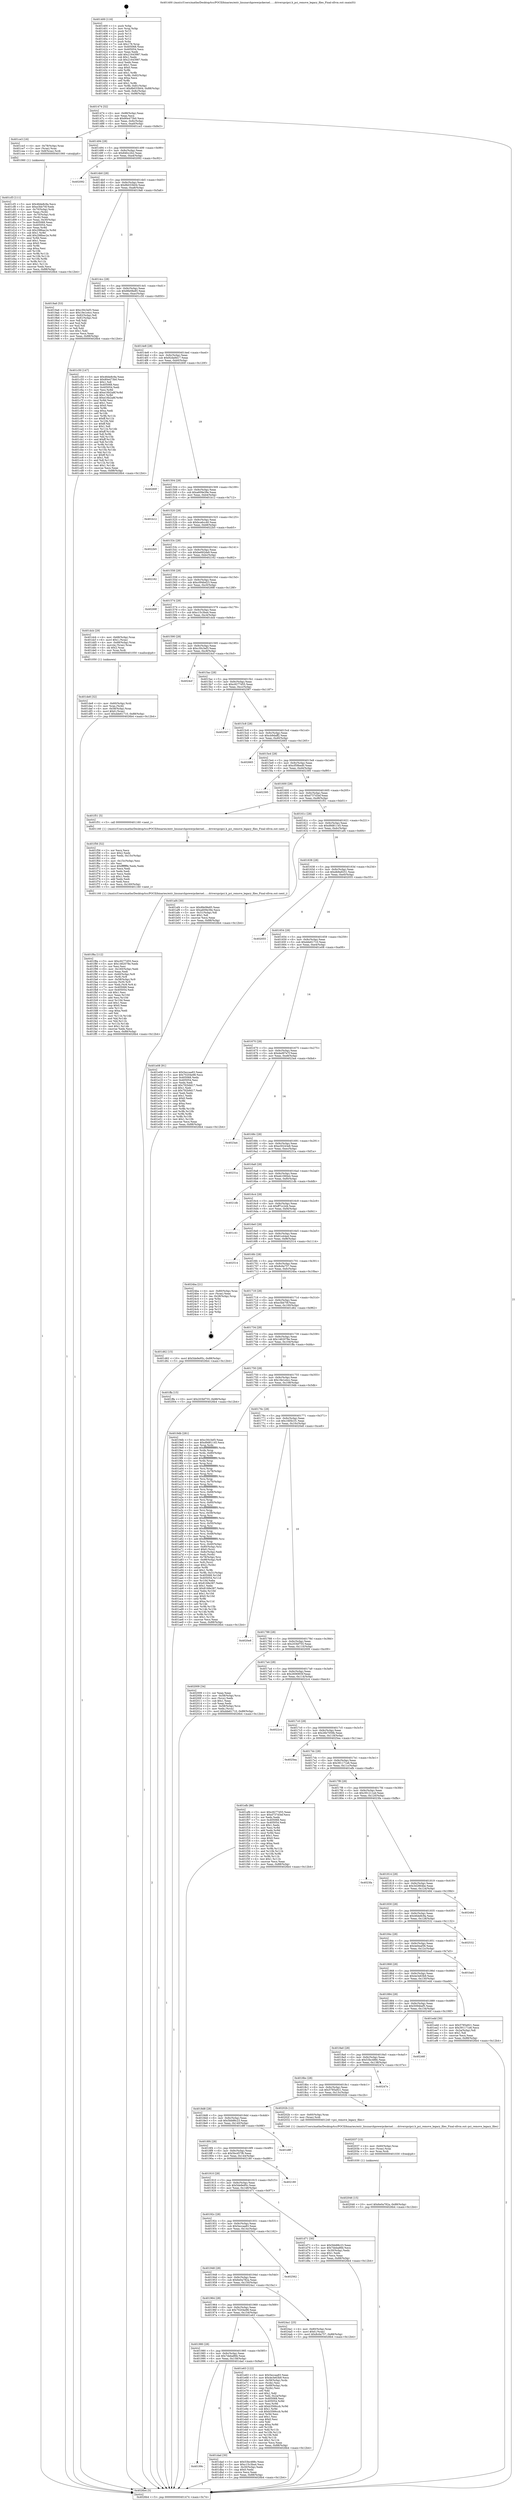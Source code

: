 digraph "0x401400" {
  label = "0x401400 (/mnt/c/Users/mathe/Desktop/tcc/POCII/binaries/extr_linuxarchpowerpckernel......driverspcipci.h_pci_remove_legacy_files_Final-ollvm.out::main(0))"
  labelloc = "t"
  node[shape=record]

  Entry [label="",width=0.3,height=0.3,shape=circle,fillcolor=black,style=filled]
  "0x401474" [label="{
     0x401474 [32]\l
     | [instrs]\l
     &nbsp;&nbsp;0x401474 \<+6\>: mov -0x88(%rbp),%eax\l
     &nbsp;&nbsp;0x40147a \<+2\>: mov %eax,%ecx\l
     &nbsp;&nbsp;0x40147c \<+6\>: sub $0x80e473b0,%ecx\l
     &nbsp;&nbsp;0x401482 \<+6\>: mov %eax,-0x9c(%rbp)\l
     &nbsp;&nbsp;0x401488 \<+6\>: mov %ecx,-0xa0(%rbp)\l
     &nbsp;&nbsp;0x40148e \<+6\>: je 0000000000401ce3 \<main+0x8e3\>\l
  }"]
  "0x401ce3" [label="{
     0x401ce3 [16]\l
     | [instrs]\l
     &nbsp;&nbsp;0x401ce3 \<+4\>: mov -0x78(%rbp),%rax\l
     &nbsp;&nbsp;0x401ce7 \<+3\>: mov (%rax),%rax\l
     &nbsp;&nbsp;0x401cea \<+4\>: mov 0x8(%rax),%rdi\l
     &nbsp;&nbsp;0x401cee \<+5\>: call 0000000000401060 \<atoi@plt\>\l
     | [calls]\l
     &nbsp;&nbsp;0x401060 \{1\} (unknown)\l
  }"]
  "0x401494" [label="{
     0x401494 [28]\l
     | [instrs]\l
     &nbsp;&nbsp;0x401494 \<+5\>: jmp 0000000000401499 \<main+0x99\>\l
     &nbsp;&nbsp;0x401499 \<+6\>: mov -0x9c(%rbp),%eax\l
     &nbsp;&nbsp;0x40149f \<+5\>: sub $0x84fcc2b2,%eax\l
     &nbsp;&nbsp;0x4014a4 \<+6\>: mov %eax,-0xa4(%rbp)\l
     &nbsp;&nbsp;0x4014aa \<+6\>: je 0000000000402092 \<main+0xc92\>\l
  }"]
  Exit [label="",width=0.3,height=0.3,shape=circle,fillcolor=black,style=filled,peripheries=2]
  "0x402092" [label="{
     0x402092\l
  }", style=dashed]
  "0x4014b0" [label="{
     0x4014b0 [28]\l
     | [instrs]\l
     &nbsp;&nbsp;0x4014b0 \<+5\>: jmp 00000000004014b5 \<main+0xb5\>\l
     &nbsp;&nbsp;0x4014b5 \<+6\>: mov -0x9c(%rbp),%eax\l
     &nbsp;&nbsp;0x4014bb \<+5\>: sub $0x8b033b04,%eax\l
     &nbsp;&nbsp;0x4014c0 \<+6\>: mov %eax,-0xa8(%rbp)\l
     &nbsp;&nbsp;0x4014c6 \<+6\>: je 00000000004019a6 \<main+0x5a6\>\l
  }"]
  "0x402046" [label="{
     0x402046 [15]\l
     | [instrs]\l
     &nbsp;&nbsp;0x402046 \<+10\>: movl $0x6e0a782a,-0x88(%rbp)\l
     &nbsp;&nbsp;0x402050 \<+5\>: jmp 00000000004026b4 \<main+0x12b4\>\l
  }"]
  "0x4019a6" [label="{
     0x4019a6 [53]\l
     | [instrs]\l
     &nbsp;&nbsp;0x4019a6 \<+5\>: mov $0xc30c3ef3,%eax\l
     &nbsp;&nbsp;0x4019ab \<+5\>: mov $0x19e1e4cc,%ecx\l
     &nbsp;&nbsp;0x4019b0 \<+6\>: mov -0x82(%rbp),%dl\l
     &nbsp;&nbsp;0x4019b6 \<+7\>: mov -0x81(%rbp),%sil\l
     &nbsp;&nbsp;0x4019bd \<+3\>: mov %dl,%dil\l
     &nbsp;&nbsp;0x4019c0 \<+3\>: and %sil,%dil\l
     &nbsp;&nbsp;0x4019c3 \<+3\>: xor %sil,%dl\l
     &nbsp;&nbsp;0x4019c6 \<+3\>: or %dl,%dil\l
     &nbsp;&nbsp;0x4019c9 \<+4\>: test $0x1,%dil\l
     &nbsp;&nbsp;0x4019cd \<+3\>: cmovne %ecx,%eax\l
     &nbsp;&nbsp;0x4019d0 \<+6\>: mov %eax,-0x88(%rbp)\l
     &nbsp;&nbsp;0x4019d6 \<+5\>: jmp 00000000004026b4 \<main+0x12b4\>\l
  }"]
  "0x4014cc" [label="{
     0x4014cc [28]\l
     | [instrs]\l
     &nbsp;&nbsp;0x4014cc \<+5\>: jmp 00000000004014d1 \<main+0xd1\>\l
     &nbsp;&nbsp;0x4014d1 \<+6\>: mov -0x9c(%rbp),%eax\l
     &nbsp;&nbsp;0x4014d7 \<+5\>: sub $0x8fe08e85,%eax\l
     &nbsp;&nbsp;0x4014dc \<+6\>: mov %eax,-0xac(%rbp)\l
     &nbsp;&nbsp;0x4014e2 \<+6\>: je 0000000000401c50 \<main+0x850\>\l
  }"]
  "0x4026b4" [label="{
     0x4026b4 [5]\l
     | [instrs]\l
     &nbsp;&nbsp;0x4026b4 \<+5\>: jmp 0000000000401474 \<main+0x74\>\l
  }"]
  "0x401400" [label="{
     0x401400 [116]\l
     | [instrs]\l
     &nbsp;&nbsp;0x401400 \<+1\>: push %rbp\l
     &nbsp;&nbsp;0x401401 \<+3\>: mov %rsp,%rbp\l
     &nbsp;&nbsp;0x401404 \<+2\>: push %r15\l
     &nbsp;&nbsp;0x401406 \<+2\>: push %r14\l
     &nbsp;&nbsp;0x401408 \<+2\>: push %r13\l
     &nbsp;&nbsp;0x40140a \<+2\>: push %r12\l
     &nbsp;&nbsp;0x40140c \<+1\>: push %rbx\l
     &nbsp;&nbsp;0x40140d \<+7\>: sub $0x178,%rsp\l
     &nbsp;&nbsp;0x401414 \<+7\>: mov 0x405068,%eax\l
     &nbsp;&nbsp;0x40141b \<+7\>: mov 0x405054,%ecx\l
     &nbsp;&nbsp;0x401422 \<+2\>: mov %eax,%edx\l
     &nbsp;&nbsp;0x401424 \<+6\>: add $0x21643987,%edx\l
     &nbsp;&nbsp;0x40142a \<+3\>: sub $0x1,%edx\l
     &nbsp;&nbsp;0x40142d \<+6\>: sub $0x21643987,%edx\l
     &nbsp;&nbsp;0x401433 \<+3\>: imul %edx,%eax\l
     &nbsp;&nbsp;0x401436 \<+3\>: and $0x1,%eax\l
     &nbsp;&nbsp;0x401439 \<+3\>: cmp $0x0,%eax\l
     &nbsp;&nbsp;0x40143c \<+4\>: sete %r8b\l
     &nbsp;&nbsp;0x401440 \<+4\>: and $0x1,%r8b\l
     &nbsp;&nbsp;0x401444 \<+7\>: mov %r8b,-0x82(%rbp)\l
     &nbsp;&nbsp;0x40144b \<+3\>: cmp $0xa,%ecx\l
     &nbsp;&nbsp;0x40144e \<+4\>: setl %r8b\l
     &nbsp;&nbsp;0x401452 \<+4\>: and $0x1,%r8b\l
     &nbsp;&nbsp;0x401456 \<+7\>: mov %r8b,-0x81(%rbp)\l
     &nbsp;&nbsp;0x40145d \<+10\>: movl $0x8b033b04,-0x88(%rbp)\l
     &nbsp;&nbsp;0x401467 \<+6\>: mov %edi,-0x8c(%rbp)\l
     &nbsp;&nbsp;0x40146d \<+7\>: mov %rsi,-0x98(%rbp)\l
  }"]
  "0x402037" [label="{
     0x402037 [15]\l
     | [instrs]\l
     &nbsp;&nbsp;0x402037 \<+4\>: mov -0x60(%rbp),%rax\l
     &nbsp;&nbsp;0x40203b \<+3\>: mov (%rax),%rax\l
     &nbsp;&nbsp;0x40203e \<+3\>: mov %rax,%rdi\l
     &nbsp;&nbsp;0x402041 \<+5\>: call 0000000000401030 \<free@plt\>\l
     | [calls]\l
     &nbsp;&nbsp;0x401030 \{1\} (unknown)\l
  }"]
  "0x401c50" [label="{
     0x401c50 [147]\l
     | [instrs]\l
     &nbsp;&nbsp;0x401c50 \<+5\>: mov $0x46de8c9a,%eax\l
     &nbsp;&nbsp;0x401c55 \<+5\>: mov $0x80e473b0,%ecx\l
     &nbsp;&nbsp;0x401c5a \<+2\>: mov $0x1,%dl\l
     &nbsp;&nbsp;0x401c5c \<+7\>: mov 0x405068,%esi\l
     &nbsp;&nbsp;0x401c63 \<+7\>: mov 0x405054,%edi\l
     &nbsp;&nbsp;0x401c6a \<+3\>: mov %esi,%r8d\l
     &nbsp;&nbsp;0x401c6d \<+7\>: add $0xe16b2a8f,%r8d\l
     &nbsp;&nbsp;0x401c74 \<+4\>: sub $0x1,%r8d\l
     &nbsp;&nbsp;0x401c78 \<+7\>: sub $0xe16b2a8f,%r8d\l
     &nbsp;&nbsp;0x401c7f \<+4\>: imul %r8d,%esi\l
     &nbsp;&nbsp;0x401c83 \<+3\>: and $0x1,%esi\l
     &nbsp;&nbsp;0x401c86 \<+3\>: cmp $0x0,%esi\l
     &nbsp;&nbsp;0x401c89 \<+4\>: sete %r9b\l
     &nbsp;&nbsp;0x401c8d \<+3\>: cmp $0xa,%edi\l
     &nbsp;&nbsp;0x401c90 \<+4\>: setl %r10b\l
     &nbsp;&nbsp;0x401c94 \<+3\>: mov %r9b,%r11b\l
     &nbsp;&nbsp;0x401c97 \<+4\>: xor $0xff,%r11b\l
     &nbsp;&nbsp;0x401c9b \<+3\>: mov %r10b,%bl\l
     &nbsp;&nbsp;0x401c9e \<+3\>: xor $0xff,%bl\l
     &nbsp;&nbsp;0x401ca1 \<+3\>: xor $0x1,%dl\l
     &nbsp;&nbsp;0x401ca4 \<+3\>: mov %r11b,%r14b\l
     &nbsp;&nbsp;0x401ca7 \<+4\>: and $0xff,%r14b\l
     &nbsp;&nbsp;0x401cab \<+3\>: and %dl,%r9b\l
     &nbsp;&nbsp;0x401cae \<+3\>: mov %bl,%r15b\l
     &nbsp;&nbsp;0x401cb1 \<+4\>: and $0xff,%r15b\l
     &nbsp;&nbsp;0x401cb5 \<+3\>: and %dl,%r10b\l
     &nbsp;&nbsp;0x401cb8 \<+3\>: or %r9b,%r14b\l
     &nbsp;&nbsp;0x401cbb \<+3\>: or %r10b,%r15b\l
     &nbsp;&nbsp;0x401cbe \<+3\>: xor %r15b,%r14b\l
     &nbsp;&nbsp;0x401cc1 \<+3\>: or %bl,%r11b\l
     &nbsp;&nbsp;0x401cc4 \<+4\>: xor $0xff,%r11b\l
     &nbsp;&nbsp;0x401cc8 \<+3\>: or $0x1,%dl\l
     &nbsp;&nbsp;0x401ccb \<+3\>: and %dl,%r11b\l
     &nbsp;&nbsp;0x401cce \<+3\>: or %r11b,%r14b\l
     &nbsp;&nbsp;0x401cd1 \<+4\>: test $0x1,%r14b\l
     &nbsp;&nbsp;0x401cd5 \<+3\>: cmovne %ecx,%eax\l
     &nbsp;&nbsp;0x401cd8 \<+6\>: mov %eax,-0x88(%rbp)\l
     &nbsp;&nbsp;0x401cde \<+5\>: jmp 00000000004026b4 \<main+0x12b4\>\l
  }"]
  "0x4014e8" [label="{
     0x4014e8 [28]\l
     | [instrs]\l
     &nbsp;&nbsp;0x4014e8 \<+5\>: jmp 00000000004014ed \<main+0xed\>\l
     &nbsp;&nbsp;0x4014ed \<+6\>: mov -0x9c(%rbp),%eax\l
     &nbsp;&nbsp;0x4014f3 \<+5\>: sub $0x92da9d17,%eax\l
     &nbsp;&nbsp;0x4014f8 \<+6\>: mov %eax,-0xb0(%rbp)\l
     &nbsp;&nbsp;0x4014fe \<+6\>: je 000000000040260f \<main+0x120f\>\l
  }"]
  "0x401f8a" [label="{
     0x401f8a [112]\l
     | [instrs]\l
     &nbsp;&nbsp;0x401f8a \<+5\>: mov $0xc9277d55,%ecx\l
     &nbsp;&nbsp;0x401f8f \<+5\>: mov $0x1462078e,%edx\l
     &nbsp;&nbsp;0x401f94 \<+2\>: xor %esi,%esi\l
     &nbsp;&nbsp;0x401f96 \<+6\>: mov -0x160(%rbp),%edi\l
     &nbsp;&nbsp;0x401f9c \<+3\>: imul %eax,%edi\l
     &nbsp;&nbsp;0x401f9f \<+4\>: mov -0x60(%rbp),%r8\l
     &nbsp;&nbsp;0x401fa3 \<+3\>: mov (%r8),%r8\l
     &nbsp;&nbsp;0x401fa6 \<+4\>: mov -0x58(%rbp),%r9\l
     &nbsp;&nbsp;0x401faa \<+3\>: movslq (%r9),%r9\l
     &nbsp;&nbsp;0x401fad \<+4\>: mov %edi,(%r8,%r9,4)\l
     &nbsp;&nbsp;0x401fb1 \<+7\>: mov 0x405068,%eax\l
     &nbsp;&nbsp;0x401fb8 \<+7\>: mov 0x405054,%edi\l
     &nbsp;&nbsp;0x401fbf \<+3\>: sub $0x1,%esi\l
     &nbsp;&nbsp;0x401fc2 \<+3\>: mov %eax,%r10d\l
     &nbsp;&nbsp;0x401fc5 \<+3\>: add %esi,%r10d\l
     &nbsp;&nbsp;0x401fc8 \<+4\>: imul %r10d,%eax\l
     &nbsp;&nbsp;0x401fcc \<+3\>: and $0x1,%eax\l
     &nbsp;&nbsp;0x401fcf \<+3\>: cmp $0x0,%eax\l
     &nbsp;&nbsp;0x401fd2 \<+4\>: sete %r11b\l
     &nbsp;&nbsp;0x401fd6 \<+3\>: cmp $0xa,%edi\l
     &nbsp;&nbsp;0x401fd9 \<+3\>: setl %bl\l
     &nbsp;&nbsp;0x401fdc \<+3\>: mov %r11b,%r14b\l
     &nbsp;&nbsp;0x401fdf \<+3\>: and %bl,%r14b\l
     &nbsp;&nbsp;0x401fe2 \<+3\>: xor %bl,%r11b\l
     &nbsp;&nbsp;0x401fe5 \<+3\>: or %r11b,%r14b\l
     &nbsp;&nbsp;0x401fe8 \<+4\>: test $0x1,%r14b\l
     &nbsp;&nbsp;0x401fec \<+3\>: cmovne %edx,%ecx\l
     &nbsp;&nbsp;0x401fef \<+6\>: mov %ecx,-0x88(%rbp)\l
     &nbsp;&nbsp;0x401ff5 \<+5\>: jmp 00000000004026b4 \<main+0x12b4\>\l
  }"]
  "0x40260f" [label="{
     0x40260f\l
  }", style=dashed]
  "0x401504" [label="{
     0x401504 [28]\l
     | [instrs]\l
     &nbsp;&nbsp;0x401504 \<+5\>: jmp 0000000000401509 \<main+0x109\>\l
     &nbsp;&nbsp;0x401509 \<+6\>: mov -0x9c(%rbp),%eax\l
     &nbsp;&nbsp;0x40150f \<+5\>: sub $0xa609e39e,%eax\l
     &nbsp;&nbsp;0x401514 \<+6\>: mov %eax,-0xb4(%rbp)\l
     &nbsp;&nbsp;0x40151a \<+6\>: je 0000000000401b12 \<main+0x712\>\l
  }"]
  "0x401f56" [label="{
     0x401f56 [52]\l
     | [instrs]\l
     &nbsp;&nbsp;0x401f56 \<+2\>: xor %ecx,%ecx\l
     &nbsp;&nbsp;0x401f58 \<+5\>: mov $0x2,%edx\l
     &nbsp;&nbsp;0x401f5d \<+6\>: mov %edx,-0x15c(%rbp)\l
     &nbsp;&nbsp;0x401f63 \<+1\>: cltd\l
     &nbsp;&nbsp;0x401f64 \<+6\>: mov -0x15c(%rbp),%esi\l
     &nbsp;&nbsp;0x401f6a \<+2\>: idiv %esi\l
     &nbsp;&nbsp;0x401f6c \<+6\>: imul $0xfffffffe,%edx,%edx\l
     &nbsp;&nbsp;0x401f72 \<+2\>: mov %ecx,%edi\l
     &nbsp;&nbsp;0x401f74 \<+2\>: sub %edx,%edi\l
     &nbsp;&nbsp;0x401f76 \<+2\>: mov %ecx,%edx\l
     &nbsp;&nbsp;0x401f78 \<+3\>: sub $0x1,%edx\l
     &nbsp;&nbsp;0x401f7b \<+2\>: add %edx,%edi\l
     &nbsp;&nbsp;0x401f7d \<+2\>: sub %edi,%ecx\l
     &nbsp;&nbsp;0x401f7f \<+6\>: mov %ecx,-0x160(%rbp)\l
     &nbsp;&nbsp;0x401f85 \<+5\>: call 0000000000401160 \<next_i\>\l
     | [calls]\l
     &nbsp;&nbsp;0x401160 \{1\} (/mnt/c/Users/mathe/Desktop/tcc/POCII/binaries/extr_linuxarchpowerpckernel......driverspcipci.h_pci_remove_legacy_files_Final-ollvm.out::next_i)\l
  }"]
  "0x401b12" [label="{
     0x401b12\l
  }", style=dashed]
  "0x401520" [label="{
     0x401520 [28]\l
     | [instrs]\l
     &nbsp;&nbsp;0x401520 \<+5\>: jmp 0000000000401525 \<main+0x125\>\l
     &nbsp;&nbsp;0x401525 \<+6\>: mov -0x9c(%rbp),%eax\l
     &nbsp;&nbsp;0x40152b \<+5\>: sub $0xbca6cc40,%eax\l
     &nbsp;&nbsp;0x401530 \<+6\>: mov %eax,-0xb8(%rbp)\l
     &nbsp;&nbsp;0x401536 \<+6\>: je 00000000004022b5 \<main+0xeb5\>\l
  }"]
  "0x401de8" [label="{
     0x401de8 [32]\l
     | [instrs]\l
     &nbsp;&nbsp;0x401de8 \<+4\>: mov -0x60(%rbp),%rdi\l
     &nbsp;&nbsp;0x401dec \<+3\>: mov %rax,(%rdi)\l
     &nbsp;&nbsp;0x401def \<+4\>: mov -0x58(%rbp),%rax\l
     &nbsp;&nbsp;0x401df3 \<+6\>: movl $0x0,(%rax)\l
     &nbsp;&nbsp;0x401df9 \<+10\>: movl $0xdde61710,-0x88(%rbp)\l
     &nbsp;&nbsp;0x401e03 \<+5\>: jmp 00000000004026b4 \<main+0x12b4\>\l
  }"]
  "0x4022b5" [label="{
     0x4022b5\l
  }", style=dashed]
  "0x40153c" [label="{
     0x40153c [28]\l
     | [instrs]\l
     &nbsp;&nbsp;0x40153c \<+5\>: jmp 0000000000401541 \<main+0x141\>\l
     &nbsp;&nbsp;0x401541 \<+6\>: mov -0x9c(%rbp),%eax\l
     &nbsp;&nbsp;0x401547 \<+5\>: sub $0xbe692da9,%eax\l
     &nbsp;&nbsp;0x40154c \<+6\>: mov %eax,-0xbc(%rbp)\l
     &nbsp;&nbsp;0x401552 \<+6\>: je 0000000000402162 \<main+0xd62\>\l
  }"]
  "0x40199c" [label="{
     0x40199c\l
  }", style=dashed]
  "0x402162" [label="{
     0x402162\l
  }", style=dashed]
  "0x401558" [label="{
     0x401558 [28]\l
     | [instrs]\l
     &nbsp;&nbsp;0x401558 \<+5\>: jmp 000000000040155d \<main+0x15d\>\l
     &nbsp;&nbsp;0x40155d \<+6\>: mov -0x9c(%rbp),%eax\l
     &nbsp;&nbsp;0x401563 \<+5\>: sub $0xc094bd23,%eax\l
     &nbsp;&nbsp;0x401568 \<+6\>: mov %eax,-0xc0(%rbp)\l
     &nbsp;&nbsp;0x40156e \<+6\>: je 000000000040268f \<main+0x128f\>\l
  }"]
  "0x401dad" [label="{
     0x401dad [30]\l
     | [instrs]\l
     &nbsp;&nbsp;0x401dad \<+5\>: mov $0x53bc488c,%eax\l
     &nbsp;&nbsp;0x401db2 \<+5\>: mov $0xc15c3ba4,%ecx\l
     &nbsp;&nbsp;0x401db7 \<+3\>: mov -0x30(%rbp),%edx\l
     &nbsp;&nbsp;0x401dba \<+3\>: cmp $0x0,%edx\l
     &nbsp;&nbsp;0x401dbd \<+3\>: cmove %ecx,%eax\l
     &nbsp;&nbsp;0x401dc0 \<+6\>: mov %eax,-0x88(%rbp)\l
     &nbsp;&nbsp;0x401dc6 \<+5\>: jmp 00000000004026b4 \<main+0x12b4\>\l
  }"]
  "0x40268f" [label="{
     0x40268f\l
  }", style=dashed]
  "0x401574" [label="{
     0x401574 [28]\l
     | [instrs]\l
     &nbsp;&nbsp;0x401574 \<+5\>: jmp 0000000000401579 \<main+0x179\>\l
     &nbsp;&nbsp;0x401579 \<+6\>: mov -0x9c(%rbp),%eax\l
     &nbsp;&nbsp;0x40157f \<+5\>: sub $0xc15c3ba4,%eax\l
     &nbsp;&nbsp;0x401584 \<+6\>: mov %eax,-0xc4(%rbp)\l
     &nbsp;&nbsp;0x40158a \<+6\>: je 0000000000401dcb \<main+0x9cb\>\l
  }"]
  "0x401980" [label="{
     0x401980 [28]\l
     | [instrs]\l
     &nbsp;&nbsp;0x401980 \<+5\>: jmp 0000000000401985 \<main+0x585\>\l
     &nbsp;&nbsp;0x401985 \<+6\>: mov -0x9c(%rbp),%eax\l
     &nbsp;&nbsp;0x40198b \<+5\>: sub $0x7deba86b,%eax\l
     &nbsp;&nbsp;0x401990 \<+6\>: mov %eax,-0x158(%rbp)\l
     &nbsp;&nbsp;0x401996 \<+6\>: je 0000000000401dad \<main+0x9ad\>\l
  }"]
  "0x401dcb" [label="{
     0x401dcb [29]\l
     | [instrs]\l
     &nbsp;&nbsp;0x401dcb \<+4\>: mov -0x68(%rbp),%rax\l
     &nbsp;&nbsp;0x401dcf \<+6\>: movl $0x1,(%rax)\l
     &nbsp;&nbsp;0x401dd5 \<+4\>: mov -0x68(%rbp),%rax\l
     &nbsp;&nbsp;0x401dd9 \<+3\>: movslq (%rax),%rax\l
     &nbsp;&nbsp;0x401ddc \<+4\>: shl $0x2,%rax\l
     &nbsp;&nbsp;0x401de0 \<+3\>: mov %rax,%rdi\l
     &nbsp;&nbsp;0x401de3 \<+5\>: call 0000000000401050 \<malloc@plt\>\l
     | [calls]\l
     &nbsp;&nbsp;0x401050 \{1\} (unknown)\l
  }"]
  "0x401590" [label="{
     0x401590 [28]\l
     | [instrs]\l
     &nbsp;&nbsp;0x401590 \<+5\>: jmp 0000000000401595 \<main+0x195\>\l
     &nbsp;&nbsp;0x401595 \<+6\>: mov -0x9c(%rbp),%eax\l
     &nbsp;&nbsp;0x40159b \<+5\>: sub $0xc30c3ef3,%eax\l
     &nbsp;&nbsp;0x4015a0 \<+6\>: mov %eax,-0xc8(%rbp)\l
     &nbsp;&nbsp;0x4015a6 \<+6\>: je 00000000004024cf \<main+0x10cf\>\l
  }"]
  "0x401e63" [label="{
     0x401e63 [122]\l
     | [instrs]\l
     &nbsp;&nbsp;0x401e63 \<+5\>: mov $0x5eccaa83,%eax\l
     &nbsp;&nbsp;0x401e68 \<+5\>: mov $0x4e3e63b9,%ecx\l
     &nbsp;&nbsp;0x401e6d \<+4\>: mov -0x58(%rbp),%rdx\l
     &nbsp;&nbsp;0x401e71 \<+2\>: mov (%rdx),%esi\l
     &nbsp;&nbsp;0x401e73 \<+4\>: mov -0x68(%rbp),%rdx\l
     &nbsp;&nbsp;0x401e77 \<+2\>: cmp (%rdx),%esi\l
     &nbsp;&nbsp;0x401e79 \<+4\>: setl %dil\l
     &nbsp;&nbsp;0x401e7d \<+4\>: and $0x1,%dil\l
     &nbsp;&nbsp;0x401e81 \<+4\>: mov %dil,-0x2a(%rbp)\l
     &nbsp;&nbsp;0x401e85 \<+7\>: mov 0x405068,%esi\l
     &nbsp;&nbsp;0x401e8c \<+8\>: mov 0x405054,%r8d\l
     &nbsp;&nbsp;0x401e94 \<+3\>: mov %esi,%r9d\l
     &nbsp;&nbsp;0x401e97 \<+7\>: add $0xb3566ccb,%r9d\l
     &nbsp;&nbsp;0x401e9e \<+4\>: sub $0x1,%r9d\l
     &nbsp;&nbsp;0x401ea2 \<+7\>: sub $0xb3566ccb,%r9d\l
     &nbsp;&nbsp;0x401ea9 \<+4\>: imul %r9d,%esi\l
     &nbsp;&nbsp;0x401ead \<+3\>: and $0x1,%esi\l
     &nbsp;&nbsp;0x401eb0 \<+3\>: cmp $0x0,%esi\l
     &nbsp;&nbsp;0x401eb3 \<+4\>: sete %dil\l
     &nbsp;&nbsp;0x401eb7 \<+4\>: cmp $0xa,%r8d\l
     &nbsp;&nbsp;0x401ebb \<+4\>: setl %r10b\l
     &nbsp;&nbsp;0x401ebf \<+3\>: mov %dil,%r11b\l
     &nbsp;&nbsp;0x401ec2 \<+3\>: and %r10b,%r11b\l
     &nbsp;&nbsp;0x401ec5 \<+3\>: xor %r10b,%dil\l
     &nbsp;&nbsp;0x401ec8 \<+3\>: or %dil,%r11b\l
     &nbsp;&nbsp;0x401ecb \<+4\>: test $0x1,%r11b\l
     &nbsp;&nbsp;0x401ecf \<+3\>: cmovne %ecx,%eax\l
     &nbsp;&nbsp;0x401ed2 \<+6\>: mov %eax,-0x88(%rbp)\l
     &nbsp;&nbsp;0x401ed8 \<+5\>: jmp 00000000004026b4 \<main+0x12b4\>\l
  }"]
  "0x4024cf" [label="{
     0x4024cf\l
  }", style=dashed]
  "0x4015ac" [label="{
     0x4015ac [28]\l
     | [instrs]\l
     &nbsp;&nbsp;0x4015ac \<+5\>: jmp 00000000004015b1 \<main+0x1b1\>\l
     &nbsp;&nbsp;0x4015b1 \<+6\>: mov -0x9c(%rbp),%eax\l
     &nbsp;&nbsp;0x4015b7 \<+5\>: sub $0xc9277d55,%eax\l
     &nbsp;&nbsp;0x4015bc \<+6\>: mov %eax,-0xcc(%rbp)\l
     &nbsp;&nbsp;0x4015c2 \<+6\>: je 0000000000402587 \<main+0x1187\>\l
  }"]
  "0x401964" [label="{
     0x401964 [28]\l
     | [instrs]\l
     &nbsp;&nbsp;0x401964 \<+5\>: jmp 0000000000401969 \<main+0x569\>\l
     &nbsp;&nbsp;0x401969 \<+6\>: mov -0x9c(%rbp),%eax\l
     &nbsp;&nbsp;0x40196f \<+5\>: sub $0x70204e98,%eax\l
     &nbsp;&nbsp;0x401974 \<+6\>: mov %eax,-0x154(%rbp)\l
     &nbsp;&nbsp;0x40197a \<+6\>: je 0000000000401e63 \<main+0xa63\>\l
  }"]
  "0x402587" [label="{
     0x402587\l
  }", style=dashed]
  "0x4015c8" [label="{
     0x4015c8 [28]\l
     | [instrs]\l
     &nbsp;&nbsp;0x4015c8 \<+5\>: jmp 00000000004015cd \<main+0x1cd\>\l
     &nbsp;&nbsp;0x4015cd \<+6\>: mov -0x9c(%rbp),%eax\l
     &nbsp;&nbsp;0x4015d3 \<+5\>: sub $0xcb9daff2,%eax\l
     &nbsp;&nbsp;0x4015d8 \<+6\>: mov %eax,-0xd0(%rbp)\l
     &nbsp;&nbsp;0x4015de \<+6\>: je 0000000000402665 \<main+0x1265\>\l
  }"]
  "0x4024a1" [label="{
     0x4024a1 [25]\l
     | [instrs]\l
     &nbsp;&nbsp;0x4024a1 \<+4\>: mov -0x80(%rbp),%rax\l
     &nbsp;&nbsp;0x4024a5 \<+6\>: movl $0x0,(%rax)\l
     &nbsp;&nbsp;0x4024ab \<+10\>: movl $0x8c6a757,-0x88(%rbp)\l
     &nbsp;&nbsp;0x4024b5 \<+5\>: jmp 00000000004026b4 \<main+0x12b4\>\l
  }"]
  "0x402665" [label="{
     0x402665\l
  }", style=dashed]
  "0x4015e4" [label="{
     0x4015e4 [28]\l
     | [instrs]\l
     &nbsp;&nbsp;0x4015e4 \<+5\>: jmp 00000000004015e9 \<main+0x1e9\>\l
     &nbsp;&nbsp;0x4015e9 \<+6\>: mov -0x9c(%rbp),%eax\l
     &nbsp;&nbsp;0x4015ef \<+5\>: sub $0xcf59bed0,%eax\l
     &nbsp;&nbsp;0x4015f4 \<+6\>: mov %eax,-0xd4(%rbp)\l
     &nbsp;&nbsp;0x4015fa \<+6\>: je 0000000000402395 \<main+0xf95\>\l
  }"]
  "0x401948" [label="{
     0x401948 [28]\l
     | [instrs]\l
     &nbsp;&nbsp;0x401948 \<+5\>: jmp 000000000040194d \<main+0x54d\>\l
     &nbsp;&nbsp;0x40194d \<+6\>: mov -0x9c(%rbp),%eax\l
     &nbsp;&nbsp;0x401953 \<+5\>: sub $0x6e0a782a,%eax\l
     &nbsp;&nbsp;0x401958 \<+6\>: mov %eax,-0x150(%rbp)\l
     &nbsp;&nbsp;0x40195e \<+6\>: je 00000000004024a1 \<main+0x10a1\>\l
  }"]
  "0x402395" [label="{
     0x402395\l
  }", style=dashed]
  "0x401600" [label="{
     0x401600 [28]\l
     | [instrs]\l
     &nbsp;&nbsp;0x401600 \<+5\>: jmp 0000000000401605 \<main+0x205\>\l
     &nbsp;&nbsp;0x401605 \<+6\>: mov -0x9c(%rbp),%eax\l
     &nbsp;&nbsp;0x40160b \<+5\>: sub $0xd737d3ef,%eax\l
     &nbsp;&nbsp;0x401610 \<+6\>: mov %eax,-0xd8(%rbp)\l
     &nbsp;&nbsp;0x401616 \<+6\>: je 0000000000401f51 \<main+0xb51\>\l
  }"]
  "0x402562" [label="{
     0x402562\l
  }", style=dashed]
  "0x401f51" [label="{
     0x401f51 [5]\l
     | [instrs]\l
     &nbsp;&nbsp;0x401f51 \<+5\>: call 0000000000401160 \<next_i\>\l
     | [calls]\l
     &nbsp;&nbsp;0x401160 \{1\} (/mnt/c/Users/mathe/Desktop/tcc/POCII/binaries/extr_linuxarchpowerpckernel......driverspcipci.h_pci_remove_legacy_files_Final-ollvm.out::next_i)\l
  }"]
  "0x40161c" [label="{
     0x40161c [28]\l
     | [instrs]\l
     &nbsp;&nbsp;0x40161c \<+5\>: jmp 0000000000401621 \<main+0x221\>\l
     &nbsp;&nbsp;0x401621 \<+6\>: mov -0x9c(%rbp),%eax\l
     &nbsp;&nbsp;0x401627 \<+5\>: sub $0xd9d81145,%eax\l
     &nbsp;&nbsp;0x40162c \<+6\>: mov %eax,-0xdc(%rbp)\l
     &nbsp;&nbsp;0x401632 \<+6\>: je 0000000000401af4 \<main+0x6f4\>\l
  }"]
  "0x40192c" [label="{
     0x40192c [28]\l
     | [instrs]\l
     &nbsp;&nbsp;0x40192c \<+5\>: jmp 0000000000401931 \<main+0x531\>\l
     &nbsp;&nbsp;0x401931 \<+6\>: mov -0x9c(%rbp),%eax\l
     &nbsp;&nbsp;0x401937 \<+5\>: sub $0x5eccaa83,%eax\l
     &nbsp;&nbsp;0x40193c \<+6\>: mov %eax,-0x14c(%rbp)\l
     &nbsp;&nbsp;0x401942 \<+6\>: je 0000000000402562 \<main+0x1162\>\l
  }"]
  "0x401af4" [label="{
     0x401af4 [30]\l
     | [instrs]\l
     &nbsp;&nbsp;0x401af4 \<+5\>: mov $0x8fe08e85,%eax\l
     &nbsp;&nbsp;0x401af9 \<+5\>: mov $0xa609e39e,%ecx\l
     &nbsp;&nbsp;0x401afe \<+3\>: mov -0x31(%rbp),%dl\l
     &nbsp;&nbsp;0x401b01 \<+3\>: test $0x1,%dl\l
     &nbsp;&nbsp;0x401b04 \<+3\>: cmovne %ecx,%eax\l
     &nbsp;&nbsp;0x401b07 \<+6\>: mov %eax,-0x88(%rbp)\l
     &nbsp;&nbsp;0x401b0d \<+5\>: jmp 00000000004026b4 \<main+0x12b4\>\l
  }"]
  "0x401638" [label="{
     0x401638 [28]\l
     | [instrs]\l
     &nbsp;&nbsp;0x401638 \<+5\>: jmp 000000000040163d \<main+0x23d\>\l
     &nbsp;&nbsp;0x40163d \<+6\>: mov -0x9c(%rbp),%eax\l
     &nbsp;&nbsp;0x401643 \<+5\>: sub $0xdb9a9251,%eax\l
     &nbsp;&nbsp;0x401648 \<+6\>: mov %eax,-0xe0(%rbp)\l
     &nbsp;&nbsp;0x40164e \<+6\>: je 0000000000402055 \<main+0xc55\>\l
  }"]
  "0x401d71" [label="{
     0x401d71 [30]\l
     | [instrs]\l
     &nbsp;&nbsp;0x401d71 \<+5\>: mov $0x5bb88c23,%eax\l
     &nbsp;&nbsp;0x401d76 \<+5\>: mov $0x7deba86b,%ecx\l
     &nbsp;&nbsp;0x401d7b \<+3\>: mov -0x30(%rbp),%edx\l
     &nbsp;&nbsp;0x401d7e \<+3\>: cmp $0x1,%edx\l
     &nbsp;&nbsp;0x401d81 \<+3\>: cmovl %ecx,%eax\l
     &nbsp;&nbsp;0x401d84 \<+6\>: mov %eax,-0x88(%rbp)\l
     &nbsp;&nbsp;0x401d8a \<+5\>: jmp 00000000004026b4 \<main+0x12b4\>\l
  }"]
  "0x402055" [label="{
     0x402055\l
  }", style=dashed]
  "0x401654" [label="{
     0x401654 [28]\l
     | [instrs]\l
     &nbsp;&nbsp;0x401654 \<+5\>: jmp 0000000000401659 \<main+0x259\>\l
     &nbsp;&nbsp;0x401659 \<+6\>: mov -0x9c(%rbp),%eax\l
     &nbsp;&nbsp;0x40165f \<+5\>: sub $0xdde61710,%eax\l
     &nbsp;&nbsp;0x401664 \<+6\>: mov %eax,-0xe4(%rbp)\l
     &nbsp;&nbsp;0x40166a \<+6\>: je 0000000000401e08 \<main+0xa08\>\l
  }"]
  "0x401910" [label="{
     0x401910 [28]\l
     | [instrs]\l
     &nbsp;&nbsp;0x401910 \<+5\>: jmp 0000000000401915 \<main+0x515\>\l
     &nbsp;&nbsp;0x401915 \<+6\>: mov -0x9c(%rbp),%eax\l
     &nbsp;&nbsp;0x40191b \<+5\>: sub $0x5de9e95c,%eax\l
     &nbsp;&nbsp;0x401920 \<+6\>: mov %eax,-0x148(%rbp)\l
     &nbsp;&nbsp;0x401926 \<+6\>: je 0000000000401d71 \<main+0x971\>\l
  }"]
  "0x401e08" [label="{
     0x401e08 [91]\l
     | [instrs]\l
     &nbsp;&nbsp;0x401e08 \<+5\>: mov $0x5eccaa83,%eax\l
     &nbsp;&nbsp;0x401e0d \<+5\>: mov $0x70204e98,%ecx\l
     &nbsp;&nbsp;0x401e12 \<+7\>: mov 0x405068,%edx\l
     &nbsp;&nbsp;0x401e19 \<+7\>: mov 0x405054,%esi\l
     &nbsp;&nbsp;0x401e20 \<+2\>: mov %edx,%edi\l
     &nbsp;&nbsp;0x401e22 \<+6\>: add $0x792b9d17,%edi\l
     &nbsp;&nbsp;0x401e28 \<+3\>: sub $0x1,%edi\l
     &nbsp;&nbsp;0x401e2b \<+6\>: sub $0x792b9d17,%edi\l
     &nbsp;&nbsp;0x401e31 \<+3\>: imul %edi,%edx\l
     &nbsp;&nbsp;0x401e34 \<+3\>: and $0x1,%edx\l
     &nbsp;&nbsp;0x401e37 \<+3\>: cmp $0x0,%edx\l
     &nbsp;&nbsp;0x401e3a \<+4\>: sete %r8b\l
     &nbsp;&nbsp;0x401e3e \<+3\>: cmp $0xa,%esi\l
     &nbsp;&nbsp;0x401e41 \<+4\>: setl %r9b\l
     &nbsp;&nbsp;0x401e45 \<+3\>: mov %r8b,%r10b\l
     &nbsp;&nbsp;0x401e48 \<+3\>: and %r9b,%r10b\l
     &nbsp;&nbsp;0x401e4b \<+3\>: xor %r9b,%r8b\l
     &nbsp;&nbsp;0x401e4e \<+3\>: or %r8b,%r10b\l
     &nbsp;&nbsp;0x401e51 \<+4\>: test $0x1,%r10b\l
     &nbsp;&nbsp;0x401e55 \<+3\>: cmovne %ecx,%eax\l
     &nbsp;&nbsp;0x401e58 \<+6\>: mov %eax,-0x88(%rbp)\l
     &nbsp;&nbsp;0x401e5e \<+5\>: jmp 00000000004026b4 \<main+0x12b4\>\l
  }"]
  "0x401670" [label="{
     0x401670 [28]\l
     | [instrs]\l
     &nbsp;&nbsp;0x401670 \<+5\>: jmp 0000000000401675 \<main+0x275\>\l
     &nbsp;&nbsp;0x401675 \<+6\>: mov -0x9c(%rbp),%eax\l
     &nbsp;&nbsp;0x40167b \<+5\>: sub $0xded97e7f,%eax\l
     &nbsp;&nbsp;0x401680 \<+6\>: mov %eax,-0xe8(%rbp)\l
     &nbsp;&nbsp;0x401686 \<+6\>: je 00000000004023a4 \<main+0xfa4\>\l
  }"]
  "0x402180" [label="{
     0x402180\l
  }", style=dashed]
  "0x4023a4" [label="{
     0x4023a4\l
  }", style=dashed]
  "0x40168c" [label="{
     0x40168c [28]\l
     | [instrs]\l
     &nbsp;&nbsp;0x40168c \<+5\>: jmp 0000000000401691 \<main+0x291\>\l
     &nbsp;&nbsp;0x401691 \<+6\>: mov -0x9c(%rbp),%eax\l
     &nbsp;&nbsp;0x401697 \<+5\>: sub $0xe30243e8,%eax\l
     &nbsp;&nbsp;0x40169c \<+6\>: mov %eax,-0xec(%rbp)\l
     &nbsp;&nbsp;0x4016a2 \<+6\>: je 000000000040231a \<main+0xf1a\>\l
  }"]
  "0x4018f4" [label="{
     0x4018f4 [28]\l
     | [instrs]\l
     &nbsp;&nbsp;0x4018f4 \<+5\>: jmp 00000000004018f9 \<main+0x4f9\>\l
     &nbsp;&nbsp;0x4018f9 \<+6\>: mov -0x9c(%rbp),%eax\l
     &nbsp;&nbsp;0x4018ff \<+5\>: sub $0x5bcd57f6,%eax\l
     &nbsp;&nbsp;0x401904 \<+6\>: mov %eax,-0x144(%rbp)\l
     &nbsp;&nbsp;0x40190a \<+6\>: je 0000000000402180 \<main+0xd80\>\l
  }"]
  "0x40231a" [label="{
     0x40231a\l
  }", style=dashed]
  "0x4016a8" [label="{
     0x4016a8 [28]\l
     | [instrs]\l
     &nbsp;&nbsp;0x4016a8 \<+5\>: jmp 00000000004016ad \<main+0x2ad\>\l
     &nbsp;&nbsp;0x4016ad \<+6\>: mov -0x9c(%rbp),%eax\l
     &nbsp;&nbsp;0x4016b3 \<+5\>: sub $0xeb1060e4,%eax\l
     &nbsp;&nbsp;0x4016b8 \<+6\>: mov %eax,-0xf0(%rbp)\l
     &nbsp;&nbsp;0x4016be \<+6\>: je 00000000004021db \<main+0xddb\>\l
  }"]
  "0x401d8f" [label="{
     0x401d8f\l
  }", style=dashed]
  "0x4021db" [label="{
     0x4021db\l
  }", style=dashed]
  "0x4016c4" [label="{
     0x4016c4 [28]\l
     | [instrs]\l
     &nbsp;&nbsp;0x4016c4 \<+5\>: jmp 00000000004016c9 \<main+0x2c9\>\l
     &nbsp;&nbsp;0x4016c9 \<+6\>: mov -0x9c(%rbp),%eax\l
     &nbsp;&nbsp;0x4016cf \<+5\>: sub $0xff7cc2d4,%eax\l
     &nbsp;&nbsp;0x4016d4 \<+6\>: mov %eax,-0xf4(%rbp)\l
     &nbsp;&nbsp;0x4016da \<+6\>: je 0000000000401c41 \<main+0x841\>\l
  }"]
  "0x4018d8" [label="{
     0x4018d8 [28]\l
     | [instrs]\l
     &nbsp;&nbsp;0x4018d8 \<+5\>: jmp 00000000004018dd \<main+0x4dd\>\l
     &nbsp;&nbsp;0x4018dd \<+6\>: mov -0x9c(%rbp),%eax\l
     &nbsp;&nbsp;0x4018e3 \<+5\>: sub $0x5bb88c23,%eax\l
     &nbsp;&nbsp;0x4018e8 \<+6\>: mov %eax,-0x140(%rbp)\l
     &nbsp;&nbsp;0x4018ee \<+6\>: je 0000000000401d8f \<main+0x98f\>\l
  }"]
  "0x401c41" [label="{
     0x401c41\l
  }", style=dashed]
  "0x4016e0" [label="{
     0x4016e0 [28]\l
     | [instrs]\l
     &nbsp;&nbsp;0x4016e0 \<+5\>: jmp 00000000004016e5 \<main+0x2e5\>\l
     &nbsp;&nbsp;0x4016e5 \<+6\>: mov -0x9c(%rbp),%eax\l
     &nbsp;&nbsp;0x4016eb \<+5\>: sub $0x61e44ed,%eax\l
     &nbsp;&nbsp;0x4016f0 \<+6\>: mov %eax,-0xf8(%rbp)\l
     &nbsp;&nbsp;0x4016f6 \<+6\>: je 0000000000402514 \<main+0x1114\>\l
  }"]
  "0x40202b" [label="{
     0x40202b [12]\l
     | [instrs]\l
     &nbsp;&nbsp;0x40202b \<+4\>: mov -0x60(%rbp),%rax\l
     &nbsp;&nbsp;0x40202f \<+3\>: mov (%rax),%rdi\l
     &nbsp;&nbsp;0x402032 \<+5\>: call 0000000000401240 \<pci_remove_legacy_files\>\l
     | [calls]\l
     &nbsp;&nbsp;0x401240 \{1\} (/mnt/c/Users/mathe/Desktop/tcc/POCII/binaries/extr_linuxarchpowerpckernel......driverspcipci.h_pci_remove_legacy_files_Final-ollvm.out::pci_remove_legacy_files)\l
  }"]
  "0x402514" [label="{
     0x402514\l
  }", style=dashed]
  "0x4016fc" [label="{
     0x4016fc [28]\l
     | [instrs]\l
     &nbsp;&nbsp;0x4016fc \<+5\>: jmp 0000000000401701 \<main+0x301\>\l
     &nbsp;&nbsp;0x401701 \<+6\>: mov -0x9c(%rbp),%eax\l
     &nbsp;&nbsp;0x401707 \<+5\>: sub $0x8c6a757,%eax\l
     &nbsp;&nbsp;0x40170c \<+6\>: mov %eax,-0xfc(%rbp)\l
     &nbsp;&nbsp;0x401712 \<+6\>: je 00000000004024ba \<main+0x10ba\>\l
  }"]
  "0x4018bc" [label="{
     0x4018bc [28]\l
     | [instrs]\l
     &nbsp;&nbsp;0x4018bc \<+5\>: jmp 00000000004018c1 \<main+0x4c1\>\l
     &nbsp;&nbsp;0x4018c1 \<+6\>: mov -0x9c(%rbp),%eax\l
     &nbsp;&nbsp;0x4018c7 \<+5\>: sub $0x5785a921,%eax\l
     &nbsp;&nbsp;0x4018cc \<+6\>: mov %eax,-0x13c(%rbp)\l
     &nbsp;&nbsp;0x4018d2 \<+6\>: je 000000000040202b \<main+0xc2b\>\l
  }"]
  "0x4024ba" [label="{
     0x4024ba [21]\l
     | [instrs]\l
     &nbsp;&nbsp;0x4024ba \<+4\>: mov -0x80(%rbp),%rax\l
     &nbsp;&nbsp;0x4024be \<+2\>: mov (%rax),%eax\l
     &nbsp;&nbsp;0x4024c0 \<+4\>: lea -0x28(%rbp),%rsp\l
     &nbsp;&nbsp;0x4024c4 \<+1\>: pop %rbx\l
     &nbsp;&nbsp;0x4024c5 \<+2\>: pop %r12\l
     &nbsp;&nbsp;0x4024c7 \<+2\>: pop %r13\l
     &nbsp;&nbsp;0x4024c9 \<+2\>: pop %r14\l
     &nbsp;&nbsp;0x4024cb \<+2\>: pop %r15\l
     &nbsp;&nbsp;0x4024cd \<+1\>: pop %rbp\l
     &nbsp;&nbsp;0x4024ce \<+1\>: ret\l
  }"]
  "0x401718" [label="{
     0x401718 [28]\l
     | [instrs]\l
     &nbsp;&nbsp;0x401718 \<+5\>: jmp 000000000040171d \<main+0x31d\>\l
     &nbsp;&nbsp;0x40171d \<+6\>: mov -0x9c(%rbp),%eax\l
     &nbsp;&nbsp;0x401723 \<+5\>: sub $0xe3bb70f,%eax\l
     &nbsp;&nbsp;0x401728 \<+6\>: mov %eax,-0x100(%rbp)\l
     &nbsp;&nbsp;0x40172e \<+6\>: je 0000000000401d62 \<main+0x962\>\l
  }"]
  "0x40247e" [label="{
     0x40247e\l
  }", style=dashed]
  "0x401d62" [label="{
     0x401d62 [15]\l
     | [instrs]\l
     &nbsp;&nbsp;0x401d62 \<+10\>: movl $0x5de9e95c,-0x88(%rbp)\l
     &nbsp;&nbsp;0x401d6c \<+5\>: jmp 00000000004026b4 \<main+0x12b4\>\l
  }"]
  "0x401734" [label="{
     0x401734 [28]\l
     | [instrs]\l
     &nbsp;&nbsp;0x401734 \<+5\>: jmp 0000000000401739 \<main+0x339\>\l
     &nbsp;&nbsp;0x401739 \<+6\>: mov -0x9c(%rbp),%eax\l
     &nbsp;&nbsp;0x40173f \<+5\>: sub $0x1462078e,%eax\l
     &nbsp;&nbsp;0x401744 \<+6\>: mov %eax,-0x104(%rbp)\l
     &nbsp;&nbsp;0x40174a \<+6\>: je 0000000000401ffa \<main+0xbfa\>\l
  }"]
  "0x4018a0" [label="{
     0x4018a0 [28]\l
     | [instrs]\l
     &nbsp;&nbsp;0x4018a0 \<+5\>: jmp 00000000004018a5 \<main+0x4a5\>\l
     &nbsp;&nbsp;0x4018a5 \<+6\>: mov -0x9c(%rbp),%eax\l
     &nbsp;&nbsp;0x4018ab \<+5\>: sub $0x53bc488c,%eax\l
     &nbsp;&nbsp;0x4018b0 \<+6\>: mov %eax,-0x138(%rbp)\l
     &nbsp;&nbsp;0x4018b6 \<+6\>: je 000000000040247e \<main+0x107e\>\l
  }"]
  "0x401ffa" [label="{
     0x401ffa [15]\l
     | [instrs]\l
     &nbsp;&nbsp;0x401ffa \<+10\>: movl $0x203bf755,-0x88(%rbp)\l
     &nbsp;&nbsp;0x402004 \<+5\>: jmp 00000000004026b4 \<main+0x12b4\>\l
  }"]
  "0x401750" [label="{
     0x401750 [28]\l
     | [instrs]\l
     &nbsp;&nbsp;0x401750 \<+5\>: jmp 0000000000401755 \<main+0x355\>\l
     &nbsp;&nbsp;0x401755 \<+6\>: mov -0x9c(%rbp),%eax\l
     &nbsp;&nbsp;0x40175b \<+5\>: sub $0x19e1e4cc,%eax\l
     &nbsp;&nbsp;0x401760 \<+6\>: mov %eax,-0x108(%rbp)\l
     &nbsp;&nbsp;0x401766 \<+6\>: je 00000000004019db \<main+0x5db\>\l
  }"]
  "0x40246f" [label="{
     0x40246f\l
  }", style=dashed]
  "0x4019db" [label="{
     0x4019db [281]\l
     | [instrs]\l
     &nbsp;&nbsp;0x4019db \<+5\>: mov $0xc30c3ef3,%eax\l
     &nbsp;&nbsp;0x4019e0 \<+5\>: mov $0xd9d81145,%ecx\l
     &nbsp;&nbsp;0x4019e5 \<+3\>: mov %rsp,%rdx\l
     &nbsp;&nbsp;0x4019e8 \<+4\>: add $0xfffffffffffffff0,%rdx\l
     &nbsp;&nbsp;0x4019ec \<+3\>: mov %rdx,%rsp\l
     &nbsp;&nbsp;0x4019ef \<+4\>: mov %rdx,-0x80(%rbp)\l
     &nbsp;&nbsp;0x4019f3 \<+3\>: mov %rsp,%rdx\l
     &nbsp;&nbsp;0x4019f6 \<+4\>: add $0xfffffffffffffff0,%rdx\l
     &nbsp;&nbsp;0x4019fa \<+3\>: mov %rdx,%rsp\l
     &nbsp;&nbsp;0x4019fd \<+3\>: mov %rsp,%rsi\l
     &nbsp;&nbsp;0x401a00 \<+4\>: add $0xfffffffffffffff0,%rsi\l
     &nbsp;&nbsp;0x401a04 \<+3\>: mov %rsi,%rsp\l
     &nbsp;&nbsp;0x401a07 \<+4\>: mov %rsi,-0x78(%rbp)\l
     &nbsp;&nbsp;0x401a0b \<+3\>: mov %rsp,%rsi\l
     &nbsp;&nbsp;0x401a0e \<+4\>: add $0xfffffffffffffff0,%rsi\l
     &nbsp;&nbsp;0x401a12 \<+3\>: mov %rsi,%rsp\l
     &nbsp;&nbsp;0x401a15 \<+4\>: mov %rsi,-0x70(%rbp)\l
     &nbsp;&nbsp;0x401a19 \<+3\>: mov %rsp,%rsi\l
     &nbsp;&nbsp;0x401a1c \<+4\>: add $0xfffffffffffffff0,%rsi\l
     &nbsp;&nbsp;0x401a20 \<+3\>: mov %rsi,%rsp\l
     &nbsp;&nbsp;0x401a23 \<+4\>: mov %rsi,-0x68(%rbp)\l
     &nbsp;&nbsp;0x401a27 \<+3\>: mov %rsp,%rsi\l
     &nbsp;&nbsp;0x401a2a \<+4\>: add $0xfffffffffffffff0,%rsi\l
     &nbsp;&nbsp;0x401a2e \<+3\>: mov %rsi,%rsp\l
     &nbsp;&nbsp;0x401a31 \<+4\>: mov %rsi,-0x60(%rbp)\l
     &nbsp;&nbsp;0x401a35 \<+3\>: mov %rsp,%rsi\l
     &nbsp;&nbsp;0x401a38 \<+4\>: add $0xfffffffffffffff0,%rsi\l
     &nbsp;&nbsp;0x401a3c \<+3\>: mov %rsi,%rsp\l
     &nbsp;&nbsp;0x401a3f \<+4\>: mov %rsi,-0x58(%rbp)\l
     &nbsp;&nbsp;0x401a43 \<+3\>: mov %rsp,%rsi\l
     &nbsp;&nbsp;0x401a46 \<+4\>: add $0xfffffffffffffff0,%rsi\l
     &nbsp;&nbsp;0x401a4a \<+3\>: mov %rsi,%rsp\l
     &nbsp;&nbsp;0x401a4d \<+4\>: mov %rsi,-0x50(%rbp)\l
     &nbsp;&nbsp;0x401a51 \<+3\>: mov %rsp,%rsi\l
     &nbsp;&nbsp;0x401a54 \<+4\>: add $0xfffffffffffffff0,%rsi\l
     &nbsp;&nbsp;0x401a58 \<+3\>: mov %rsi,%rsp\l
     &nbsp;&nbsp;0x401a5b \<+4\>: mov %rsi,-0x48(%rbp)\l
     &nbsp;&nbsp;0x401a5f \<+3\>: mov %rsp,%rsi\l
     &nbsp;&nbsp;0x401a62 \<+4\>: add $0xfffffffffffffff0,%rsi\l
     &nbsp;&nbsp;0x401a66 \<+3\>: mov %rsi,%rsp\l
     &nbsp;&nbsp;0x401a69 \<+4\>: mov %rsi,-0x40(%rbp)\l
     &nbsp;&nbsp;0x401a6d \<+4\>: mov -0x80(%rbp),%rsi\l
     &nbsp;&nbsp;0x401a71 \<+6\>: movl $0x0,(%rsi)\l
     &nbsp;&nbsp;0x401a77 \<+6\>: mov -0x8c(%rbp),%edi\l
     &nbsp;&nbsp;0x401a7d \<+2\>: mov %edi,(%rdx)\l
     &nbsp;&nbsp;0x401a7f \<+4\>: mov -0x78(%rbp),%rsi\l
     &nbsp;&nbsp;0x401a83 \<+7\>: mov -0x98(%rbp),%r8\l
     &nbsp;&nbsp;0x401a8a \<+3\>: mov %r8,(%rsi)\l
     &nbsp;&nbsp;0x401a8d \<+3\>: cmpl $0x2,(%rdx)\l
     &nbsp;&nbsp;0x401a90 \<+4\>: setne %r9b\l
     &nbsp;&nbsp;0x401a94 \<+4\>: and $0x1,%r9b\l
     &nbsp;&nbsp;0x401a98 \<+4\>: mov %r9b,-0x31(%rbp)\l
     &nbsp;&nbsp;0x401a9c \<+8\>: mov 0x405068,%r10d\l
     &nbsp;&nbsp;0x401aa4 \<+8\>: mov 0x405054,%r11d\l
     &nbsp;&nbsp;0x401aac \<+3\>: mov %r10d,%ebx\l
     &nbsp;&nbsp;0x401aaf \<+6\>: sub $0x8168e387,%ebx\l
     &nbsp;&nbsp;0x401ab5 \<+3\>: sub $0x1,%ebx\l
     &nbsp;&nbsp;0x401ab8 \<+6\>: add $0x8168e387,%ebx\l
     &nbsp;&nbsp;0x401abe \<+4\>: imul %ebx,%r10d\l
     &nbsp;&nbsp;0x401ac2 \<+4\>: and $0x1,%r10d\l
     &nbsp;&nbsp;0x401ac6 \<+4\>: cmp $0x0,%r10d\l
     &nbsp;&nbsp;0x401aca \<+4\>: sete %r9b\l
     &nbsp;&nbsp;0x401ace \<+4\>: cmp $0xa,%r11d\l
     &nbsp;&nbsp;0x401ad2 \<+4\>: setl %r14b\l
     &nbsp;&nbsp;0x401ad6 \<+3\>: mov %r9b,%r15b\l
     &nbsp;&nbsp;0x401ad9 \<+3\>: and %r14b,%r15b\l
     &nbsp;&nbsp;0x401adc \<+3\>: xor %r14b,%r9b\l
     &nbsp;&nbsp;0x401adf \<+3\>: or %r9b,%r15b\l
     &nbsp;&nbsp;0x401ae2 \<+4\>: test $0x1,%r15b\l
     &nbsp;&nbsp;0x401ae6 \<+3\>: cmovne %ecx,%eax\l
     &nbsp;&nbsp;0x401ae9 \<+6\>: mov %eax,-0x88(%rbp)\l
     &nbsp;&nbsp;0x401aef \<+5\>: jmp 00000000004026b4 \<main+0x12b4\>\l
  }"]
  "0x40176c" [label="{
     0x40176c [28]\l
     | [instrs]\l
     &nbsp;&nbsp;0x40176c \<+5\>: jmp 0000000000401771 \<main+0x371\>\l
     &nbsp;&nbsp;0x401771 \<+6\>: mov -0x9c(%rbp),%eax\l
     &nbsp;&nbsp;0x401777 \<+5\>: sub $0x1fd5b1f1,%eax\l
     &nbsp;&nbsp;0x40177c \<+6\>: mov %eax,-0x10c(%rbp)\l
     &nbsp;&nbsp;0x401782 \<+6\>: je 00000000004020e8 \<main+0xce8\>\l
  }"]
  "0x401884" [label="{
     0x401884 [28]\l
     | [instrs]\l
     &nbsp;&nbsp;0x401884 \<+5\>: jmp 0000000000401889 \<main+0x489\>\l
     &nbsp;&nbsp;0x401889 \<+6\>: mov -0x9c(%rbp),%eax\l
     &nbsp;&nbsp;0x40188f \<+5\>: sub $0x5094bef5,%eax\l
     &nbsp;&nbsp;0x401894 \<+6\>: mov %eax,-0x134(%rbp)\l
     &nbsp;&nbsp;0x40189a \<+6\>: je 000000000040246f \<main+0x106f\>\l
  }"]
  "0x401cf3" [label="{
     0x401cf3 [111]\l
     | [instrs]\l
     &nbsp;&nbsp;0x401cf3 \<+5\>: mov $0x46de8c9a,%ecx\l
     &nbsp;&nbsp;0x401cf8 \<+5\>: mov $0xe3bb70f,%edx\l
     &nbsp;&nbsp;0x401cfd \<+4\>: mov -0x70(%rbp),%rdi\l
     &nbsp;&nbsp;0x401d01 \<+2\>: mov %eax,(%rdi)\l
     &nbsp;&nbsp;0x401d03 \<+4\>: mov -0x70(%rbp),%rdi\l
     &nbsp;&nbsp;0x401d07 \<+2\>: mov (%rdi),%eax\l
     &nbsp;&nbsp;0x401d09 \<+3\>: mov %eax,-0x30(%rbp)\l
     &nbsp;&nbsp;0x401d0c \<+7\>: mov 0x405068,%eax\l
     &nbsp;&nbsp;0x401d13 \<+7\>: mov 0x405054,%esi\l
     &nbsp;&nbsp;0x401d1a \<+3\>: mov %eax,%r8d\l
     &nbsp;&nbsp;0x401d1d \<+7\>: sub $0x298bac2e,%r8d\l
     &nbsp;&nbsp;0x401d24 \<+4\>: sub $0x1,%r8d\l
     &nbsp;&nbsp;0x401d28 \<+7\>: add $0x298bac2e,%r8d\l
     &nbsp;&nbsp;0x401d2f \<+4\>: imul %r8d,%eax\l
     &nbsp;&nbsp;0x401d33 \<+3\>: and $0x1,%eax\l
     &nbsp;&nbsp;0x401d36 \<+3\>: cmp $0x0,%eax\l
     &nbsp;&nbsp;0x401d39 \<+4\>: sete %r9b\l
     &nbsp;&nbsp;0x401d3d \<+3\>: cmp $0xa,%esi\l
     &nbsp;&nbsp;0x401d40 \<+4\>: setl %r10b\l
     &nbsp;&nbsp;0x401d44 \<+3\>: mov %r9b,%r11b\l
     &nbsp;&nbsp;0x401d47 \<+3\>: and %r10b,%r11b\l
     &nbsp;&nbsp;0x401d4a \<+3\>: xor %r10b,%r9b\l
     &nbsp;&nbsp;0x401d4d \<+3\>: or %r9b,%r11b\l
     &nbsp;&nbsp;0x401d50 \<+4\>: test $0x1,%r11b\l
     &nbsp;&nbsp;0x401d54 \<+3\>: cmovne %edx,%ecx\l
     &nbsp;&nbsp;0x401d57 \<+6\>: mov %ecx,-0x88(%rbp)\l
     &nbsp;&nbsp;0x401d5d \<+5\>: jmp 00000000004026b4 \<main+0x12b4\>\l
  }"]
  "0x401edd" [label="{
     0x401edd [30]\l
     | [instrs]\l
     &nbsp;&nbsp;0x401edd \<+5\>: mov $0x5785a921,%eax\l
     &nbsp;&nbsp;0x401ee2 \<+5\>: mov $0x391171e6,%ecx\l
     &nbsp;&nbsp;0x401ee7 \<+3\>: mov -0x2a(%rbp),%dl\l
     &nbsp;&nbsp;0x401eea \<+3\>: test $0x1,%dl\l
     &nbsp;&nbsp;0x401eed \<+3\>: cmovne %ecx,%eax\l
     &nbsp;&nbsp;0x401ef0 \<+6\>: mov %eax,-0x88(%rbp)\l
     &nbsp;&nbsp;0x401ef6 \<+5\>: jmp 00000000004026b4 \<main+0x12b4\>\l
  }"]
  "0x4020e8" [label="{
     0x4020e8\l
  }", style=dashed]
  "0x401788" [label="{
     0x401788 [28]\l
     | [instrs]\l
     &nbsp;&nbsp;0x401788 \<+5\>: jmp 000000000040178d \<main+0x38d\>\l
     &nbsp;&nbsp;0x40178d \<+6\>: mov -0x9c(%rbp),%eax\l
     &nbsp;&nbsp;0x401793 \<+5\>: sub $0x203bf755,%eax\l
     &nbsp;&nbsp;0x401798 \<+6\>: mov %eax,-0x110(%rbp)\l
     &nbsp;&nbsp;0x40179e \<+6\>: je 0000000000402009 \<main+0xc09\>\l
  }"]
  "0x401868" [label="{
     0x401868 [28]\l
     | [instrs]\l
     &nbsp;&nbsp;0x401868 \<+5\>: jmp 000000000040186d \<main+0x46d\>\l
     &nbsp;&nbsp;0x40186d \<+6\>: mov -0x9c(%rbp),%eax\l
     &nbsp;&nbsp;0x401873 \<+5\>: sub $0x4e3e63b9,%eax\l
     &nbsp;&nbsp;0x401878 \<+6\>: mov %eax,-0x130(%rbp)\l
     &nbsp;&nbsp;0x40187e \<+6\>: je 0000000000401edd \<main+0xadd\>\l
  }"]
  "0x402009" [label="{
     0x402009 [34]\l
     | [instrs]\l
     &nbsp;&nbsp;0x402009 \<+2\>: xor %eax,%eax\l
     &nbsp;&nbsp;0x40200b \<+4\>: mov -0x58(%rbp),%rcx\l
     &nbsp;&nbsp;0x40200f \<+2\>: mov (%rcx),%edx\l
     &nbsp;&nbsp;0x402011 \<+3\>: sub $0x1,%eax\l
     &nbsp;&nbsp;0x402014 \<+2\>: sub %eax,%edx\l
     &nbsp;&nbsp;0x402016 \<+4\>: mov -0x58(%rbp),%rcx\l
     &nbsp;&nbsp;0x40201a \<+2\>: mov %edx,(%rcx)\l
     &nbsp;&nbsp;0x40201c \<+10\>: movl $0xdde61710,-0x88(%rbp)\l
     &nbsp;&nbsp;0x402026 \<+5\>: jmp 00000000004026b4 \<main+0x12b4\>\l
  }"]
  "0x4017a4" [label="{
     0x4017a4 [28]\l
     | [instrs]\l
     &nbsp;&nbsp;0x4017a4 \<+5\>: jmp 00000000004017a9 \<main+0x3a9\>\l
     &nbsp;&nbsp;0x4017a9 \<+6\>: mov -0x9c(%rbp),%eax\l
     &nbsp;&nbsp;0x4017af \<+5\>: sub $0x2606903f,%eax\l
     &nbsp;&nbsp;0x4017b4 \<+6\>: mov %eax,-0x114(%rbp)\l
     &nbsp;&nbsp;0x4017ba \<+6\>: je 00000000004022c4 \<main+0xec4\>\l
  }"]
  "0x401ba5" [label="{
     0x401ba5\l
  }", style=dashed]
  "0x4022c4" [label="{
     0x4022c4\l
  }", style=dashed]
  "0x4017c0" [label="{
     0x4017c0 [28]\l
     | [instrs]\l
     &nbsp;&nbsp;0x4017c0 \<+5\>: jmp 00000000004017c5 \<main+0x3c5\>\l
     &nbsp;&nbsp;0x4017c5 \<+6\>: mov -0x9c(%rbp),%eax\l
     &nbsp;&nbsp;0x4017cb \<+5\>: sub $0x26b7059b,%eax\l
     &nbsp;&nbsp;0x4017d0 \<+6\>: mov %eax,-0x118(%rbp)\l
     &nbsp;&nbsp;0x4017d6 \<+6\>: je 00000000004025ea \<main+0x11ea\>\l
  }"]
  "0x40184c" [label="{
     0x40184c [28]\l
     | [instrs]\l
     &nbsp;&nbsp;0x40184c \<+5\>: jmp 0000000000401851 \<main+0x451\>\l
     &nbsp;&nbsp;0x401851 \<+6\>: mov -0x9c(%rbp),%eax\l
     &nbsp;&nbsp;0x401857 \<+5\>: sub $0x4e0eaf36,%eax\l
     &nbsp;&nbsp;0x40185c \<+6\>: mov %eax,-0x12c(%rbp)\l
     &nbsp;&nbsp;0x401862 \<+6\>: je 0000000000401ba5 \<main+0x7a5\>\l
  }"]
  "0x4025ea" [label="{
     0x4025ea\l
  }", style=dashed]
  "0x4017dc" [label="{
     0x4017dc [28]\l
     | [instrs]\l
     &nbsp;&nbsp;0x4017dc \<+5\>: jmp 00000000004017e1 \<main+0x3e1\>\l
     &nbsp;&nbsp;0x4017e1 \<+6\>: mov -0x9c(%rbp),%eax\l
     &nbsp;&nbsp;0x4017e7 \<+5\>: sub $0x391171e6,%eax\l
     &nbsp;&nbsp;0x4017ec \<+6\>: mov %eax,-0x11c(%rbp)\l
     &nbsp;&nbsp;0x4017f2 \<+6\>: je 0000000000401efb \<main+0xafb\>\l
  }"]
  "0x402532" [label="{
     0x402532\l
  }", style=dashed]
  "0x401efb" [label="{
     0x401efb [86]\l
     | [instrs]\l
     &nbsp;&nbsp;0x401efb \<+5\>: mov $0xc9277d55,%eax\l
     &nbsp;&nbsp;0x401f00 \<+5\>: mov $0xd737d3ef,%ecx\l
     &nbsp;&nbsp;0x401f05 \<+2\>: xor %edx,%edx\l
     &nbsp;&nbsp;0x401f07 \<+7\>: mov 0x405068,%esi\l
     &nbsp;&nbsp;0x401f0e \<+7\>: mov 0x405054,%edi\l
     &nbsp;&nbsp;0x401f15 \<+3\>: sub $0x1,%edx\l
     &nbsp;&nbsp;0x401f18 \<+3\>: mov %esi,%r8d\l
     &nbsp;&nbsp;0x401f1b \<+3\>: add %edx,%r8d\l
     &nbsp;&nbsp;0x401f1e \<+4\>: imul %r8d,%esi\l
     &nbsp;&nbsp;0x401f22 \<+3\>: and $0x1,%esi\l
     &nbsp;&nbsp;0x401f25 \<+3\>: cmp $0x0,%esi\l
     &nbsp;&nbsp;0x401f28 \<+4\>: sete %r9b\l
     &nbsp;&nbsp;0x401f2c \<+3\>: cmp $0xa,%edi\l
     &nbsp;&nbsp;0x401f2f \<+4\>: setl %r10b\l
     &nbsp;&nbsp;0x401f33 \<+3\>: mov %r9b,%r11b\l
     &nbsp;&nbsp;0x401f36 \<+3\>: and %r10b,%r11b\l
     &nbsp;&nbsp;0x401f39 \<+3\>: xor %r10b,%r9b\l
     &nbsp;&nbsp;0x401f3c \<+3\>: or %r9b,%r11b\l
     &nbsp;&nbsp;0x401f3f \<+4\>: test $0x1,%r11b\l
     &nbsp;&nbsp;0x401f43 \<+3\>: cmovne %ecx,%eax\l
     &nbsp;&nbsp;0x401f46 \<+6\>: mov %eax,-0x88(%rbp)\l
     &nbsp;&nbsp;0x401f4c \<+5\>: jmp 00000000004026b4 \<main+0x12b4\>\l
  }"]
  "0x4017f8" [label="{
     0x4017f8 [28]\l
     | [instrs]\l
     &nbsp;&nbsp;0x4017f8 \<+5\>: jmp 00000000004017fd \<main+0x3fd\>\l
     &nbsp;&nbsp;0x4017fd \<+6\>: mov -0x9c(%rbp),%eax\l
     &nbsp;&nbsp;0x401803 \<+5\>: sub $0x391211ed,%eax\l
     &nbsp;&nbsp;0x401808 \<+6\>: mov %eax,-0x120(%rbp)\l
     &nbsp;&nbsp;0x40180e \<+6\>: je 00000000004023fa \<main+0xffa\>\l
  }"]
  "0x401830" [label="{
     0x401830 [28]\l
     | [instrs]\l
     &nbsp;&nbsp;0x401830 \<+5\>: jmp 0000000000401835 \<main+0x435\>\l
     &nbsp;&nbsp;0x401835 \<+6\>: mov -0x9c(%rbp),%eax\l
     &nbsp;&nbsp;0x40183b \<+5\>: sub $0x46de8c9a,%eax\l
     &nbsp;&nbsp;0x401840 \<+6\>: mov %eax,-0x128(%rbp)\l
     &nbsp;&nbsp;0x401846 \<+6\>: je 0000000000402532 \<main+0x1132\>\l
  }"]
  "0x4023fa" [label="{
     0x4023fa\l
  }", style=dashed]
  "0x401814" [label="{
     0x401814 [28]\l
     | [instrs]\l
     &nbsp;&nbsp;0x401814 \<+5\>: jmp 0000000000401819 \<main+0x419\>\l
     &nbsp;&nbsp;0x401819 \<+6\>: mov -0x9c(%rbp),%eax\l
     &nbsp;&nbsp;0x40181f \<+5\>: sub $0x3d2864be,%eax\l
     &nbsp;&nbsp;0x401824 \<+6\>: mov %eax,-0x124(%rbp)\l
     &nbsp;&nbsp;0x40182a \<+6\>: je 000000000040248d \<main+0x108d\>\l
  }"]
  "0x40248d" [label="{
     0x40248d\l
  }", style=dashed]
  Entry -> "0x401400" [label=" 1"]
  "0x401474" -> "0x401ce3" [label=" 1"]
  "0x401474" -> "0x401494" [label=" 21"]
  "0x4024ba" -> Exit [label=" 1"]
  "0x401494" -> "0x402092" [label=" 0"]
  "0x401494" -> "0x4014b0" [label=" 21"]
  "0x4024a1" -> "0x4026b4" [label=" 1"]
  "0x4014b0" -> "0x4019a6" [label=" 1"]
  "0x4014b0" -> "0x4014cc" [label=" 20"]
  "0x4019a6" -> "0x4026b4" [label=" 1"]
  "0x401400" -> "0x401474" [label=" 1"]
  "0x4026b4" -> "0x401474" [label=" 21"]
  "0x402046" -> "0x4026b4" [label=" 1"]
  "0x4014cc" -> "0x401c50" [label=" 1"]
  "0x4014cc" -> "0x4014e8" [label=" 19"]
  "0x402037" -> "0x402046" [label=" 1"]
  "0x4014e8" -> "0x40260f" [label=" 0"]
  "0x4014e8" -> "0x401504" [label=" 19"]
  "0x40202b" -> "0x402037" [label=" 1"]
  "0x401504" -> "0x401b12" [label=" 0"]
  "0x401504" -> "0x401520" [label=" 19"]
  "0x402009" -> "0x4026b4" [label=" 1"]
  "0x401520" -> "0x4022b5" [label=" 0"]
  "0x401520" -> "0x40153c" [label=" 19"]
  "0x401ffa" -> "0x4026b4" [label=" 1"]
  "0x40153c" -> "0x402162" [label=" 0"]
  "0x40153c" -> "0x401558" [label=" 19"]
  "0x401f8a" -> "0x4026b4" [label=" 1"]
  "0x401558" -> "0x40268f" [label=" 0"]
  "0x401558" -> "0x401574" [label=" 19"]
  "0x401f56" -> "0x401f8a" [label=" 1"]
  "0x401574" -> "0x401dcb" [label=" 1"]
  "0x401574" -> "0x401590" [label=" 18"]
  "0x401efb" -> "0x4026b4" [label=" 1"]
  "0x401590" -> "0x4024cf" [label=" 0"]
  "0x401590" -> "0x4015ac" [label=" 18"]
  "0x401edd" -> "0x4026b4" [label=" 2"]
  "0x4015ac" -> "0x402587" [label=" 0"]
  "0x4015ac" -> "0x4015c8" [label=" 18"]
  "0x401e08" -> "0x4026b4" [label=" 2"]
  "0x4015c8" -> "0x402665" [label=" 0"]
  "0x4015c8" -> "0x4015e4" [label=" 18"]
  "0x401de8" -> "0x4026b4" [label=" 1"]
  "0x4015e4" -> "0x402395" [label=" 0"]
  "0x4015e4" -> "0x401600" [label=" 18"]
  "0x401dad" -> "0x4026b4" [label=" 1"]
  "0x401600" -> "0x401f51" [label=" 1"]
  "0x401600" -> "0x40161c" [label=" 17"]
  "0x401980" -> "0x40199c" [label=" 0"]
  "0x40161c" -> "0x401af4" [label=" 1"]
  "0x40161c" -> "0x401638" [label=" 16"]
  "0x401f51" -> "0x401f56" [label=" 1"]
  "0x401638" -> "0x402055" [label=" 0"]
  "0x401638" -> "0x401654" [label=" 16"]
  "0x401964" -> "0x401980" [label=" 1"]
  "0x401654" -> "0x401e08" [label=" 2"]
  "0x401654" -> "0x401670" [label=" 14"]
  "0x401e63" -> "0x4026b4" [label=" 2"]
  "0x401670" -> "0x4023a4" [label=" 0"]
  "0x401670" -> "0x40168c" [label=" 14"]
  "0x401948" -> "0x401964" [label=" 3"]
  "0x40168c" -> "0x40231a" [label=" 0"]
  "0x40168c" -> "0x4016a8" [label=" 14"]
  "0x401dcb" -> "0x401de8" [label=" 1"]
  "0x4016a8" -> "0x4021db" [label=" 0"]
  "0x4016a8" -> "0x4016c4" [label=" 14"]
  "0x40192c" -> "0x401948" [label=" 4"]
  "0x4016c4" -> "0x401c41" [label=" 0"]
  "0x4016c4" -> "0x4016e0" [label=" 14"]
  "0x401980" -> "0x401dad" [label=" 1"]
  "0x4016e0" -> "0x402514" [label=" 0"]
  "0x4016e0" -> "0x4016fc" [label=" 14"]
  "0x401d71" -> "0x4026b4" [label=" 1"]
  "0x4016fc" -> "0x4024ba" [label=" 1"]
  "0x4016fc" -> "0x401718" [label=" 13"]
  "0x401910" -> "0x401d71" [label=" 1"]
  "0x401718" -> "0x401d62" [label=" 1"]
  "0x401718" -> "0x401734" [label=" 12"]
  "0x401964" -> "0x401e63" [label=" 2"]
  "0x401734" -> "0x401ffa" [label=" 1"]
  "0x401734" -> "0x401750" [label=" 11"]
  "0x4018f4" -> "0x402180" [label=" 0"]
  "0x401750" -> "0x4019db" [label=" 1"]
  "0x401750" -> "0x40176c" [label=" 10"]
  "0x401948" -> "0x4024a1" [label=" 1"]
  "0x4019db" -> "0x4026b4" [label=" 1"]
  "0x401af4" -> "0x4026b4" [label=" 1"]
  "0x401c50" -> "0x4026b4" [label=" 1"]
  "0x401ce3" -> "0x401cf3" [label=" 1"]
  "0x401cf3" -> "0x4026b4" [label=" 1"]
  "0x401d62" -> "0x4026b4" [label=" 1"]
  "0x4018d8" -> "0x401d8f" [label=" 0"]
  "0x40176c" -> "0x4020e8" [label=" 0"]
  "0x40176c" -> "0x401788" [label=" 10"]
  "0x40192c" -> "0x402562" [label=" 0"]
  "0x401788" -> "0x402009" [label=" 1"]
  "0x401788" -> "0x4017a4" [label=" 9"]
  "0x4018bc" -> "0x40202b" [label=" 1"]
  "0x4017a4" -> "0x4022c4" [label=" 0"]
  "0x4017a4" -> "0x4017c0" [label=" 9"]
  "0x401910" -> "0x40192c" [label=" 4"]
  "0x4017c0" -> "0x4025ea" [label=" 0"]
  "0x4017c0" -> "0x4017dc" [label=" 9"]
  "0x4018a0" -> "0x40247e" [label=" 0"]
  "0x4017dc" -> "0x401efb" [label=" 1"]
  "0x4017dc" -> "0x4017f8" [label=" 8"]
  "0x4018f4" -> "0x401910" [label=" 5"]
  "0x4017f8" -> "0x4023fa" [label=" 0"]
  "0x4017f8" -> "0x401814" [label=" 8"]
  "0x401884" -> "0x40246f" [label=" 0"]
  "0x401814" -> "0x40248d" [label=" 0"]
  "0x401814" -> "0x401830" [label=" 8"]
  "0x401884" -> "0x4018a0" [label=" 6"]
  "0x401830" -> "0x402532" [label=" 0"]
  "0x401830" -> "0x40184c" [label=" 8"]
  "0x4018a0" -> "0x4018bc" [label=" 6"]
  "0x40184c" -> "0x401ba5" [label=" 0"]
  "0x40184c" -> "0x401868" [label=" 8"]
  "0x4018bc" -> "0x4018d8" [label=" 5"]
  "0x401868" -> "0x401edd" [label=" 2"]
  "0x401868" -> "0x401884" [label=" 6"]
  "0x4018d8" -> "0x4018f4" [label=" 5"]
}
